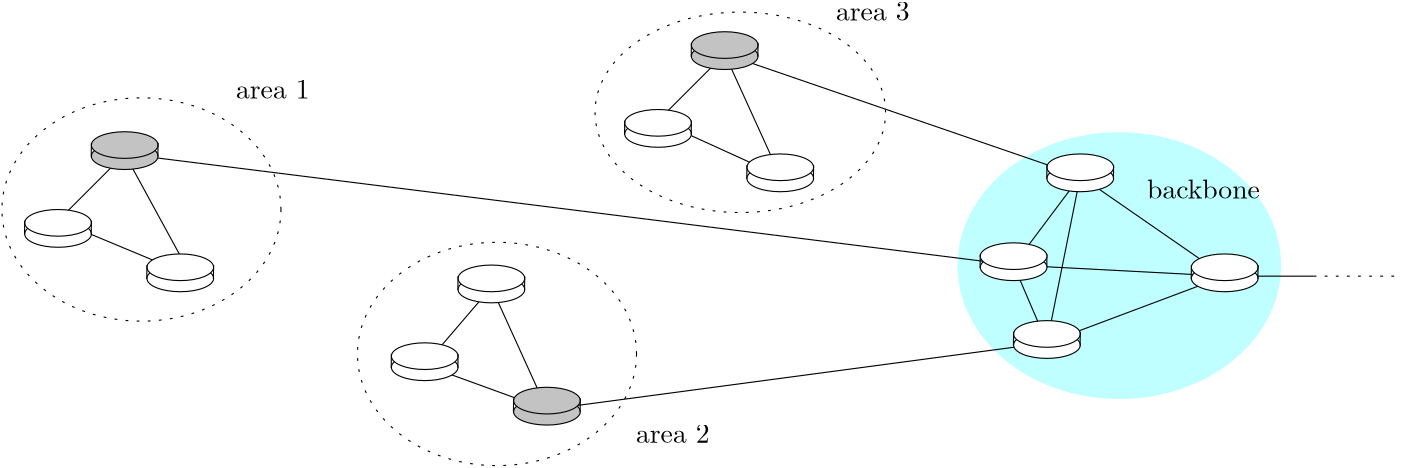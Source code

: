 <?xml version="1.0"?>
<!DOCTYPE ipe SYSTEM "ipe.dtd">
<ipe version="70218" creator="Ipe 7.2.28">
<info created="D:20240501171822" modified="D:20240501172714"/>
<ipestyle name="basic">
<symbol name="arrow/arc(spx)">
<path stroke="sym-stroke" fill="sym-stroke" pen="sym-pen">
0 0 m
-1 0.333 l
-1 -0.333 l
h
</path>
</symbol>
<symbol name="arrow/farc(spx)">
<path stroke="sym-stroke" fill="white" pen="sym-pen">
0 0 m
-1 0.333 l
-1 -0.333 l
h
</path>
</symbol>
<symbol name="arrow/ptarc(spx)">
<path stroke="sym-stroke" fill="sym-stroke" pen="sym-pen">
0 0 m
-1 0.333 l
-0.8 0 l
-1 -0.333 l
h
</path>
</symbol>
<symbol name="arrow/fptarc(spx)">
<path stroke="sym-stroke" fill="white" pen="sym-pen">
0 0 m
-1 0.333 l
-0.8 0 l
-1 -0.333 l
h
</path>
</symbol>
<symbol name="mark/circle(sx)" transformations="translations">
<path fill="sym-stroke">
0.6 0 0 0.6 0 0 e
0.4 0 0 0.4 0 0 e
</path>
</symbol>
<symbol name="mark/disk(sx)" transformations="translations">
<path fill="sym-stroke">
0.6 0 0 0.6 0 0 e
</path>
</symbol>
<symbol name="mark/fdisk(sfx)" transformations="translations">
<group>
<path fill="sym-fill">
0.5 0 0 0.5 0 0 e
</path>
<path fill="sym-stroke" fillrule="eofill">
0.6 0 0 0.6 0 0 e
0.4 0 0 0.4 0 0 e
</path>
</group>
</symbol>
<symbol name="mark/box(sx)" transformations="translations">
<path fill="sym-stroke" fillrule="eofill">
-0.6 -0.6 m
0.6 -0.6 l
0.6 0.6 l
-0.6 0.6 l
h
-0.4 -0.4 m
0.4 -0.4 l
0.4 0.4 l
-0.4 0.4 l
h
</path>
</symbol>
<symbol name="mark/square(sx)" transformations="translations">
<path fill="sym-stroke">
-0.6 -0.6 m
0.6 -0.6 l
0.6 0.6 l
-0.6 0.6 l
h
</path>
</symbol>
<symbol name="mark/fsquare(sfx)" transformations="translations">
<group>
<path fill="sym-fill">
-0.5 -0.5 m
0.5 -0.5 l
0.5 0.5 l
-0.5 0.5 l
h
</path>
<path fill="sym-stroke" fillrule="eofill">
-0.6 -0.6 m
0.6 -0.6 l
0.6 0.6 l
-0.6 0.6 l
h
-0.4 -0.4 m
0.4 -0.4 l
0.4 0.4 l
-0.4 0.4 l
h
</path>
</group>
</symbol>
<symbol name="mark/cross(sx)" transformations="translations">
<group>
<path fill="sym-stroke">
-0.43 -0.57 m
0.57 0.43 l
0.43 0.57 l
-0.57 -0.43 l
h
</path>
<path fill="sym-stroke">
-0.43 0.57 m
0.57 -0.43 l
0.43 -0.57 l
-0.57 0.43 l
h
</path>
</group>
</symbol>
<symbol name="arrow/fnormal(spx)">
<path stroke="sym-stroke" fill="white" pen="sym-pen">
0 0 m
-1 0.333 l
-1 -0.333 l
h
</path>
</symbol>
<symbol name="arrow/pointed(spx)">
<path stroke="sym-stroke" fill="sym-stroke" pen="sym-pen">
0 0 m
-1 0.333 l
-0.8 0 l
-1 -0.333 l
h
</path>
</symbol>
<symbol name="arrow/fpointed(spx)">
<path stroke="sym-stroke" fill="white" pen="sym-pen">
0 0 m
-1 0.333 l
-0.8 0 l
-1 -0.333 l
h
</path>
</symbol>
<symbol name="arrow/linear(spx)">
<path stroke="sym-stroke" pen="sym-pen">
-1 0.333 m
0 0 l
-1 -0.333 l
</path>
</symbol>
<symbol name="arrow/fdouble(spx)">
<path stroke="sym-stroke" fill="white" pen="sym-pen">
0 0 m
-1 0.333 l
-1 -0.333 l
h
-1 0 m
-2 0.333 l
-2 -0.333 l
h
</path>
</symbol>
<symbol name="arrow/double(spx)">
<path stroke="sym-stroke" fill="sym-stroke" pen="sym-pen">
0 0 m
-1 0.333 l
-1 -0.333 l
h
-1 0 m
-2 0.333 l
-2 -0.333 l
h
</path>
</symbol>
<symbol name="arrow/mid-normal(spx)">
<path stroke="sym-stroke" fill="sym-stroke" pen="sym-pen">
0.5 0 m
-0.5 0.333 l
-0.5 -0.333 l
h
</path>
</symbol>
<symbol name="arrow/mid-fnormal(spx)">
<path stroke="sym-stroke" fill="white" pen="sym-pen">
0.5 0 m
-0.5 0.333 l
-0.5 -0.333 l
h
</path>
</symbol>
<symbol name="arrow/mid-pointed(spx)">
<path stroke="sym-stroke" fill="sym-stroke" pen="sym-pen">
0.5 0 m
-0.5 0.333 l
-0.3 0 l
-0.5 -0.333 l
h
</path>
</symbol>
<symbol name="arrow/mid-fpointed(spx)">
<path stroke="sym-stroke" fill="white" pen="sym-pen">
0.5 0 m
-0.5 0.333 l
-0.3 0 l
-0.5 -0.333 l
h
</path>
</symbol>
<symbol name="arrow/mid-double(spx)">
<path stroke="sym-stroke" fill="sym-stroke" pen="sym-pen">
1 0 m
0 0.333 l
0 -0.333 l
h
0 0 m
-1 0.333 l
-1 -0.333 l
h
</path>
</symbol>
<symbol name="arrow/mid-fdouble(spx)">
<path stroke="sym-stroke" fill="white" pen="sym-pen">
1 0 m
0 0.333 l
0 -0.333 l
h
0 0 m
-1 0.333 l
-1 -0.333 l
h
</path>
</symbol>
<anglesize name="22.5 deg" value="22.5"/>
<anglesize name="30 deg" value="30"/>
<anglesize name="45 deg" value="45"/>
<anglesize name="60 deg" value="60"/>
<anglesize name="90 deg" value="90"/>
<arrowsize name="large" value="10"/>
<arrowsize name="small" value="5"/>
<arrowsize name="tiny" value="3"/>
<color name="blue" value="0 0 1"/>
<color name="brown" value="0.647 0.165 0.165"/>
<color name="darkblue" value="0 0 0.545"/>
<color name="darkcyan" value="0 0.545 0.545"/>
<color name="darkgray" value="0.663"/>
<color name="darkgreen" value="0 0.392 0"/>
<color name="darkmagenta" value="0.545 0 0.545"/>
<color name="darkorange" value="1 0.549 0"/>
<color name="darkred" value="0.545 0 0"/>
<color name="gold" value="1 0.843 0"/>
<color name="gray" value="0.745"/>
<color name="green" value="0 1 0"/>
<color name="lightblue" value="0.678 0.847 0.902"/>
<color name="lightcyan" value="0.878 1 1"/>
<color name="lightgray" value="0.827"/>
<color name="lightgreen" value="0.565 0.933 0.565"/>
<color name="lightyellow" value="1 1 0.878"/>
<color name="navy" value="0 0 0.502"/>
<color name="orange" value="1 0.647 0"/>
<color name="pink" value="1 0.753 0.796"/>
<color name="purple" value="0.627 0.125 0.941"/>
<color name="red" value="1 0 0"/>
<color name="seagreen" value="0.18 0.545 0.341"/>
<color name="turquoise" value="0.251 0.878 0.816"/>
<color name="violet" value="0.933 0.51 0.933"/>
<color name="yellow" value="1 1 0"/>
<dashstyle name="dash dot dotted" value="[4 2 1 2 1 2] 0"/>
<dashstyle name="dash dotted" value="[4 2 1 2] 0"/>
<dashstyle name="dashed" value="[4] 0"/>
<dashstyle name="dotted" value="[1 3] 0"/>
<gridsize name="10 pts (~3.5 mm)" value="10"/>
<gridsize name="14 pts (~5 mm)" value="14"/>
<gridsize name="16 pts (~6 mm)" value="16"/>
<gridsize name="20 pts (~7 mm)" value="20"/>
<gridsize name="28 pts (~10 mm)" value="28"/>
<gridsize name="32 pts (~12 mm)" value="32"/>
<gridsize name="4 pts" value="4"/>
<gridsize name="56 pts (~20 mm)" value="56"/>
<gridsize name="8 pts (~3 mm)" value="8"/>
<opacity name="10%" value="0.1"/>
<opacity name="30%" value="0.3"/>
<opacity name="50%" value="0.5"/>
<opacity name="75%" value="0.75"/>
<pen name="fat" value="1.2"/>
<pen name="heavier" value="0.8"/>
<pen name="ultrafat" value="2"/>
<symbolsize name="large" value="5"/>
<symbolsize name="small" value="2"/>
<symbolsize name="tiny" value="1.1"/>
<textsize name="Huge" value="\Huge"/>
<textsize name="LARGE" value="\LARGE"/>
<textsize name="Large" value="\Large"/>
<textsize name="footnote" value="\footnotesize"/>
<textsize name="huge" value="\huge"/>
<textsize name="large" value="\large"/>
<textsize name="script" value="\scriptsize"/>
<textsize name="small" value="\small"/>
<textsize name="tiny" value="\tiny"/>
<textstyle name="center" begin="\begin{center}" end="\end{center}"/>
<textstyle name="item" begin="\begin{itemize}\item{}" end="\end{itemize}"/>
<textstyle name="itemize" begin="\begin{itemize}" end="\end{itemize}"/>
<tiling name="falling" angle="-60" step="4" width="1"/>
<tiling name="rising" angle="30" step="4" width="1"/>
</ipestyle>
<page>
<layer name="alpha"/>
<view layers="alpha" active="alpha"/>
<path layer="alpha" stroke="0">
92 736 m
68 712 l
116 692 l
92 736 l
</path>
<path stroke="0">
200 660 m
224 688 l
244 644 l
200 660 l
</path>
<path stroke="0">
284 748 m
308 772 l
328 728 l
284 748 l
</path>
<path matrix="1.24938 0 0 1 -11.9204 0" stroke="0" dash="dotted">
40.1995 0 0 40.1995 88 716 e
</path>
<path matrix="1.24938 0 0 1 116.08 -52" stroke="0" dash="dotted">
40.1995 0 0 40.1995 88 716 e
</path>
<path matrix="1.3009 0 0 0.897486 199.134 108.384" stroke="0" dash="dotted">
40.1995 0 0 40.1995 88 716 e
</path>
<path matrix="1.44888 0 0 1.19474 322.543 -159.625" fill="0.502 1 1" opacity="50%" stroke-opacity="opaque">
40.1995 0 0 40.1995 88 716 e
</path>
<path matrix="1 0 0 0.4 -84 409.6" stroke="black" fill="1">
12 0 0 12 152 744 e
</path>
<path matrix="1 0 0 0.4 -84 413.6" stroke="black" fill="1">
12 0 0 12 152 744 e
</path>
<path matrix="1 0 0 1 -84 -40" stroke="black" fill="white">
140 752 m
139.936 746.988 l
</path>
<path matrix="1 0 0 1 -60 -40" stroke="black" fill="white">
140 752 m
139.936 746.988 l
</path>
<path matrix="1 0 0 0.4 -40 393.6" stroke="black" fill="1">
12 0 0 12 152 744 e
</path>
<path matrix="1 0 0 0.4 -40 397.6" stroke="black" fill="1">
12 0 0 12 152 744 e
</path>
<path matrix="1 0 0 1 -40 -56" stroke="black" fill="white">
140 752 m
139.936 746.988 l
</path>
<path matrix="1 0 0 1 -16 -56" stroke="black" fill="white">
140 752 m
139.936 746.988 l
</path>
<path matrix="1 0 0 0.4 48 361.6" stroke="black" fill="1">
12 0 0 12 152 744 e
</path>
<path matrix="1 0 0 0.4 48 365.6" stroke="black" fill="1">
12 0 0 12 152 744 e
</path>
<path matrix="1 0 0 1 48 -88" stroke="black" fill="white">
140 752 m
139.936 746.988 l
</path>
<path matrix="1 0 0 1 72 -88" stroke="black" fill="white">
140 752 m
139.936 746.988 l
</path>
<path matrix="1 0 0 0.4 72 389.6" stroke="black" fill="1">
12 0 0 12 152 744 e
</path>
<path matrix="1 0 0 0.4 72 393.6" stroke="black" fill="1">
12 0 0 12 152 744 e
</path>
<path matrix="1 0 0 1 72 -60" stroke="black" fill="white">
140 752 m
139.936 746.988 l
</path>
<path matrix="1 0 0 1 96 -60" stroke="black" fill="white">
140 752 m
139.936 746.988 l
</path>
<path matrix="1 0 0 0.4 132 445.6" stroke="black" fill="1">
12 0 0 12 152 744 e
</path>
<path matrix="1 0 0 0.4 132 449.6" stroke="black" fill="1">
12 0 0 12 152 744 e
</path>
<path matrix="1 0 0 1 132 -4" stroke="black" fill="white">
140 752 m
139.936 746.988 l
</path>
<path matrix="1 0 0 1 156 -4" stroke="black" fill="white">
140 752 m
139.936 746.988 l
</path>
<path matrix="1 0 0 0.4 176 429.6" stroke="black" fill="1">
12 0 0 12 152 744 e
</path>
<path matrix="1 0 0 0.4 176 433.6" stroke="black" fill="1">
12 0 0 12 152 744 e
</path>
<path matrix="1 0 0 1 176 -20" stroke="black" fill="white">
140 752 m
139.936 746.988 l
</path>
<path matrix="1 0 0 1 200 -20" stroke="black" fill="white">
140 752 m
139.936 746.988 l
</path>
<path stroke="0">
92 736 m
412 696 l
</path>
<path stroke="0">
244 644 m
424 668 l
</path>
<path stroke="0">
308 772 m
436 728 l
</path>
<path matrix="1 0 0 0.4 -60 437.6" stroke="black" fill="0.765">
12 0 0 12 152 744 e
</path>
<path matrix="1 0 0 0.4 -60 441.6" stroke="black" fill="0.765">
12 0 0 12 152 744 e
</path>
<path matrix="1 0 0 1 -60 -12" stroke="black" fill="0.765">
140 752 m
139.936 746.988 l
</path>
<path matrix="1 0 0 1 -36 -12" stroke="black" fill="0.765">
140 752 m
139.936 746.988 l
</path>
<path matrix="1 0 0 0.4 92 345.6" stroke="black" fill="0.765">
12 0 0 12 152 744 e
</path>
<path matrix="1 0 0 0.4 92 349.6" stroke="black" fill="0.765">
12 0 0 12 152 744 e
</path>
<path matrix="1 0 0 1 92 -104" stroke="black" fill="0.765">
140 752 m
139.936 746.988 l
</path>
<path matrix="1 0 0 1 116 -104" stroke="black" fill="0.765">
140 752 m
139.936 746.988 l
</path>
<path matrix="1 0 0 0.4 156 473.6" stroke="black" fill="0.765">
12 0 0 12 152 744 e
</path>
<path matrix="1 0 0 0.4 156 477.6" stroke="black" fill="0.765">
12 0 0 12 152 744 e
</path>
<path matrix="1 0 0 1 156 24" stroke="black" fill="0.765">
140 752 m
139.936 746.988 l
</path>
<path matrix="1 0 0 1 180 24" stroke="black" fill="0.765">
140 752 m
139.936 746.988 l
</path>
<path stroke="0">
436 728 m
412 696 l
424 668 l
488 692 l
436 728 l
</path>
<path stroke="0">
436 728 m
424 668 l
</path>
<path matrix="1 0 0 0.4 284 429.6" stroke="black" fill="1">
12 0 0 12 152 744 e
</path>
<path matrix="1 0 0 0.4 284 433.6" stroke="black" fill="1">
12 0 0 12 152 744 e
</path>
<path matrix="1 0 0 1 284 -20" stroke="black" fill="white">
140 752 m
139.936 746.988 l
</path>
<path matrix="1 0 0 1 308 -20" stroke="black" fill="white">
140 752 m
139.936 746.988 l
</path>
<path matrix="1 0 0 0.4 272 369.6" stroke="black" fill="1">
12 0 0 12 152 744 e
</path>
<path matrix="1 0 0 0.4 272 373.6" stroke="black" fill="1">
12 0 0 12 152 744 e
</path>
<path matrix="1 0 0 1 272 -80" stroke="black" fill="white">
140 752 m
139.936 746.988 l
</path>
<path matrix="1 0 0 1 296 -80" stroke="black" fill="white">
140 752 m
139.936 746.988 l
</path>
<text matrix="1 0 0 1 -28 20" transformations="translations" pos="160 736" stroke="0" type="label" width="26.595" height="6.42" depth="0" valign="baseline">area 1</text>
<text matrix="1 0 0 1 116 -104" transformations="translations" pos="160 736" stroke="0" type="label" width="26.595" height="6.42" depth="0" valign="baseline">area 2</text>
<text matrix="1 0 0 1 188 48" transformations="translations" pos="160 736" stroke="0" type="label" width="26.595" height="6.42" depth="0" valign="baseline">area 3</text>
<text matrix="1 0 0 1 300 -16" transformations="translations" pos="160 736" stroke="0" type="label" width="40.681" height="6.918" depth="0" valign="baseline">backbone</text>
<path matrix="1 0 0 1 -0.000002 0.00024725" stroke="0">
488 692 m
412 696 l
</path>
<path matrix="1 0 0 1 284 -51.9998" stroke="black" fill="white">
140 752 m
139.936 746.988 l
</path>
<path matrix="1 0 0 0.4 260 397.6" stroke="black" fill="1">
12 0 0 12 152 744 e
</path>
<path matrix="1 0 0 0.4 260 401.6" stroke="black" fill="1">
12 0 0 12 152 744 e
</path>
<path matrix="1 0 0 1 260 -51.9998" stroke="black" fill="white">
140 752 m
139.936 746.988 l
</path>
<path stroke="0">
488 692 m
512 692 l
520 692 l
</path>
<path matrix="1 0 0 0.4 336 393.6" stroke="black" fill="1">
12 0 0 12 152 744 e
</path>
<path matrix="1 0 0 0.4 336 397.6" stroke="black" fill="1">
12 0 0 12 152 744 e
</path>
<path matrix="1 0 0 1 336 -55.9998" stroke="black" fill="white">
140 752 m
139.936 746.988 l
</path>
<path matrix="1 0 0 1 360 -55.9998" stroke="black" fill="white">
140 752 m
139.936 746.988 l
</path>
<path stroke="0" dash="dotted">
520 692 m
552 692 l
</path>
</page>
</ipe>
